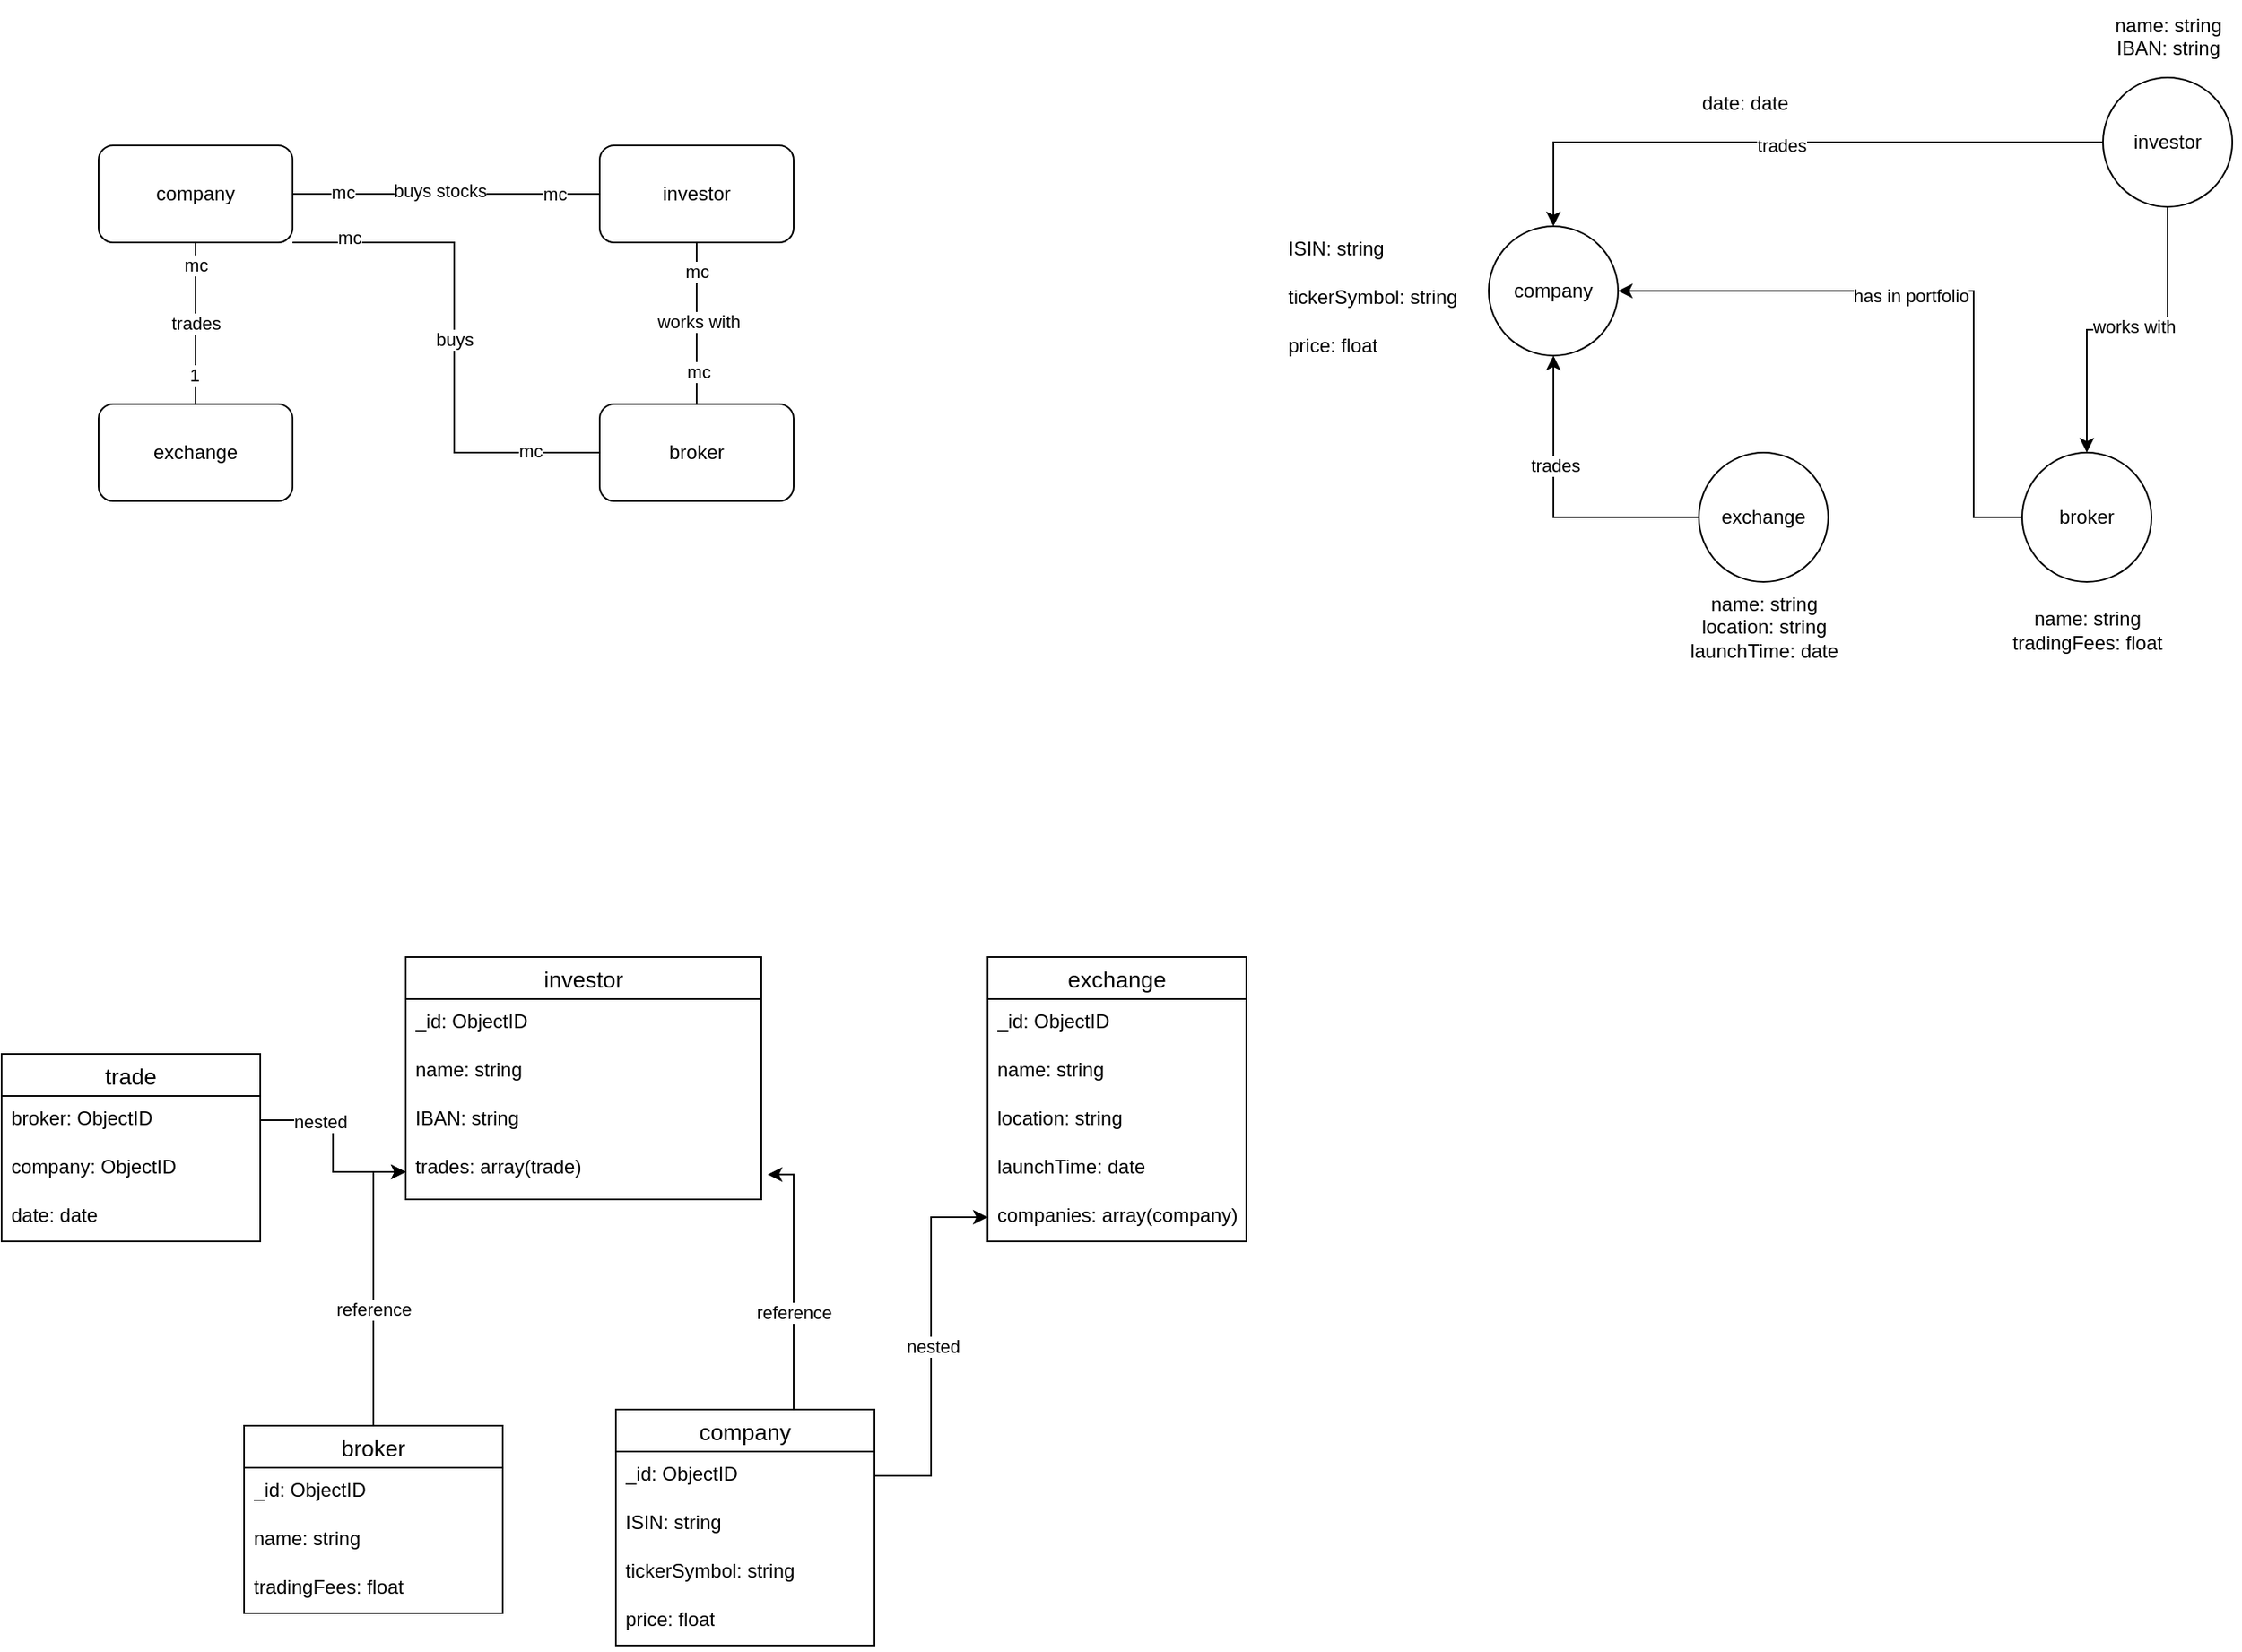 <mxfile version="26.0.16">
  <diagram name="Seite-1" id="NoV4sW8veh3W-GaUIUBb">
    <mxGraphModel dx="1169" dy="591" grid="1" gridSize="10" guides="1" tooltips="1" connect="1" arrows="1" fold="1" page="1" pageScale="1" pageWidth="1654" pageHeight="2336" math="0" shadow="0">
      <root>
        <mxCell id="0" />
        <mxCell id="1" parent="0" />
        <mxCell id="EbQppHJnxH2wrH8SAbwZ-5" style="edgeStyle=orthogonalEdgeStyle;rounded=0;orthogonalLoop=1;jettySize=auto;html=1;entryX=0;entryY=0.5;entryDx=0;entryDy=0;endArrow=none;startFill=0;" parent="1" source="EbQppHJnxH2wrH8SAbwZ-1" target="EbQppHJnxH2wrH8SAbwZ-2" edge="1">
          <mxGeometry relative="1" as="geometry" />
        </mxCell>
        <mxCell id="EbQppHJnxH2wrH8SAbwZ-6" value="mc" style="edgeLabel;html=1;align=center;verticalAlign=middle;resizable=0;points=[];" parent="EbQppHJnxH2wrH8SAbwZ-5" vertex="1" connectable="0">
          <mxGeometry x="-0.674" y="1" relative="1" as="geometry">
            <mxPoint as="offset" />
          </mxGeometry>
        </mxCell>
        <mxCell id="EbQppHJnxH2wrH8SAbwZ-7" value="mc" style="edgeLabel;html=1;align=center;verticalAlign=middle;resizable=0;points=[];" parent="EbQppHJnxH2wrH8SAbwZ-5" vertex="1" connectable="0">
          <mxGeometry x="0.701" relative="1" as="geometry">
            <mxPoint as="offset" />
          </mxGeometry>
        </mxCell>
        <mxCell id="EbQppHJnxH2wrH8SAbwZ-8" value="buys stocks" style="edgeLabel;html=1;align=center;verticalAlign=middle;resizable=0;points=[];" parent="EbQppHJnxH2wrH8SAbwZ-5" vertex="1" connectable="0">
          <mxGeometry x="-0.041" y="2" relative="1" as="geometry">
            <mxPoint as="offset" />
          </mxGeometry>
        </mxCell>
        <mxCell id="EbQppHJnxH2wrH8SAbwZ-10" style="edgeStyle=orthogonalEdgeStyle;rounded=0;orthogonalLoop=1;jettySize=auto;html=1;endArrow=none;startFill=0;" parent="1" source="EbQppHJnxH2wrH8SAbwZ-1" target="EbQppHJnxH2wrH8SAbwZ-3" edge="1">
          <mxGeometry relative="1" as="geometry" />
        </mxCell>
        <mxCell id="EbQppHJnxH2wrH8SAbwZ-11" value="mc" style="edgeLabel;html=1;align=center;verticalAlign=middle;resizable=0;points=[];" parent="EbQppHJnxH2wrH8SAbwZ-10" vertex="1" connectable="0">
          <mxGeometry x="-0.735" relative="1" as="geometry">
            <mxPoint as="offset" />
          </mxGeometry>
        </mxCell>
        <mxCell id="EbQppHJnxH2wrH8SAbwZ-12" value="1" style="edgeLabel;html=1;align=center;verticalAlign=middle;resizable=0;points=[];" parent="EbQppHJnxH2wrH8SAbwZ-10" vertex="1" connectable="0">
          <mxGeometry x="0.636" y="-1" relative="1" as="geometry">
            <mxPoint as="offset" />
          </mxGeometry>
        </mxCell>
        <mxCell id="EbQppHJnxH2wrH8SAbwZ-13" value="trades" style="edgeLabel;html=1;align=center;verticalAlign=middle;resizable=0;points=[];" parent="EbQppHJnxH2wrH8SAbwZ-10" vertex="1" connectable="0">
          <mxGeometry x="-0.002" relative="1" as="geometry">
            <mxPoint as="offset" />
          </mxGeometry>
        </mxCell>
        <mxCell id="EbQppHJnxH2wrH8SAbwZ-1" value="company" style="rounded=1;whiteSpace=wrap;html=1;" parent="1" vertex="1">
          <mxGeometry x="120" y="240" width="120" height="60" as="geometry" />
        </mxCell>
        <mxCell id="EbQppHJnxH2wrH8SAbwZ-14" style="edgeStyle=orthogonalEdgeStyle;rounded=0;orthogonalLoop=1;jettySize=auto;html=1;endArrow=none;startFill=0;" parent="1" source="EbQppHJnxH2wrH8SAbwZ-2" target="EbQppHJnxH2wrH8SAbwZ-4" edge="1">
          <mxGeometry relative="1" as="geometry" />
        </mxCell>
        <mxCell id="EbQppHJnxH2wrH8SAbwZ-15" value="mc" style="edgeLabel;html=1;align=center;verticalAlign=middle;resizable=0;points=[];" parent="EbQppHJnxH2wrH8SAbwZ-14" vertex="1" connectable="0">
          <mxGeometry x="-0.651" relative="1" as="geometry">
            <mxPoint as="offset" />
          </mxGeometry>
        </mxCell>
        <mxCell id="EbQppHJnxH2wrH8SAbwZ-16" value="mc" style="edgeLabel;html=1;align=center;verticalAlign=middle;resizable=0;points=[];" parent="EbQppHJnxH2wrH8SAbwZ-14" vertex="1" connectable="0">
          <mxGeometry x="0.596" y="1" relative="1" as="geometry">
            <mxPoint as="offset" />
          </mxGeometry>
        </mxCell>
        <mxCell id="EbQppHJnxH2wrH8SAbwZ-17" value="works with" style="edgeLabel;html=1;align=center;verticalAlign=middle;resizable=0;points=[];" parent="EbQppHJnxH2wrH8SAbwZ-14" vertex="1" connectable="0">
          <mxGeometry x="-0.033" y="1" relative="1" as="geometry">
            <mxPoint as="offset" />
          </mxGeometry>
        </mxCell>
        <mxCell id="EbQppHJnxH2wrH8SAbwZ-2" value="investor" style="rounded=1;whiteSpace=wrap;html=1;" parent="1" vertex="1">
          <mxGeometry x="430" y="240" width="120" height="60" as="geometry" />
        </mxCell>
        <mxCell id="EbQppHJnxH2wrH8SAbwZ-3" value="exchange" style="rounded=1;whiteSpace=wrap;html=1;" parent="1" vertex="1">
          <mxGeometry x="120" y="400" width="120" height="60" as="geometry" />
        </mxCell>
        <mxCell id="EbQppHJnxH2wrH8SAbwZ-18" style="edgeStyle=orthogonalEdgeStyle;rounded=0;orthogonalLoop=1;jettySize=auto;html=1;entryX=1;entryY=1;entryDx=0;entryDy=0;endArrow=none;startFill=0;" parent="1" source="EbQppHJnxH2wrH8SAbwZ-4" target="EbQppHJnxH2wrH8SAbwZ-1" edge="1">
          <mxGeometry relative="1" as="geometry">
            <Array as="points">
              <mxPoint x="340" y="430" />
              <mxPoint x="340" y="300" />
            </Array>
          </mxGeometry>
        </mxCell>
        <mxCell id="EbQppHJnxH2wrH8SAbwZ-19" value="mc" style="edgeLabel;html=1;align=center;verticalAlign=middle;resizable=0;points=[];" parent="EbQppHJnxH2wrH8SAbwZ-18" vertex="1" connectable="0">
          <mxGeometry x="0.783" y="-3" relative="1" as="geometry">
            <mxPoint as="offset" />
          </mxGeometry>
        </mxCell>
        <mxCell id="EbQppHJnxH2wrH8SAbwZ-20" value="mc" style="edgeLabel;html=1;align=center;verticalAlign=middle;resizable=0;points=[];" parent="EbQppHJnxH2wrH8SAbwZ-18" vertex="1" connectable="0">
          <mxGeometry x="-0.729" y="-1" relative="1" as="geometry">
            <mxPoint as="offset" />
          </mxGeometry>
        </mxCell>
        <mxCell id="EbQppHJnxH2wrH8SAbwZ-21" value="buys" style="edgeLabel;html=1;align=center;verticalAlign=middle;resizable=0;points=[];" parent="EbQppHJnxH2wrH8SAbwZ-18" vertex="1" connectable="0">
          <mxGeometry x="0.0" relative="1" as="geometry">
            <mxPoint as="offset" />
          </mxGeometry>
        </mxCell>
        <mxCell id="EbQppHJnxH2wrH8SAbwZ-4" value="broker" style="rounded=1;whiteSpace=wrap;html=1;" parent="1" vertex="1">
          <mxGeometry x="430" y="400" width="120" height="60" as="geometry" />
        </mxCell>
        <mxCell id="EbQppHJnxH2wrH8SAbwZ-24" value="investor" style="swimlane;fontStyle=0;childLayout=stackLayout;horizontal=1;startSize=26;horizontalStack=0;resizeParent=1;resizeParentMax=0;resizeLast=0;collapsible=1;marginBottom=0;align=center;fontSize=14;" parent="1" vertex="1">
          <mxGeometry x="310" y="742" width="220" height="150" as="geometry" />
        </mxCell>
        <mxCell id="EbQppHJnxH2wrH8SAbwZ-25" value="_id: ObjectID" style="text;strokeColor=none;fillColor=none;spacingLeft=4;spacingRight=4;overflow=hidden;rotatable=0;points=[[0,0.5],[1,0.5]];portConstraint=eastwest;fontSize=12;whiteSpace=wrap;html=1;" parent="EbQppHJnxH2wrH8SAbwZ-24" vertex="1">
          <mxGeometry y="26" width="220" height="30" as="geometry" />
        </mxCell>
        <mxCell id="EbQppHJnxH2wrH8SAbwZ-26" value="name: string" style="text;strokeColor=none;fillColor=none;spacingLeft=4;spacingRight=4;overflow=hidden;rotatable=0;points=[[0,0.5],[1,0.5]];portConstraint=eastwest;fontSize=12;whiteSpace=wrap;html=1;" parent="EbQppHJnxH2wrH8SAbwZ-24" vertex="1">
          <mxGeometry y="56" width="220" height="30" as="geometry" />
        </mxCell>
        <mxCell id="EbQppHJnxH2wrH8SAbwZ-27" value="IBAN: string" style="text;strokeColor=none;fillColor=none;spacingLeft=4;spacingRight=4;overflow=hidden;rotatable=0;points=[[0,0.5],[1,0.5]];portConstraint=eastwest;fontSize=12;whiteSpace=wrap;html=1;" parent="EbQppHJnxH2wrH8SAbwZ-24" vertex="1">
          <mxGeometry y="86" width="220" height="30" as="geometry" />
        </mxCell>
        <mxCell id="EbQppHJnxH2wrH8SAbwZ-37" value="trades: array(trade)" style="text;strokeColor=none;fillColor=none;spacingLeft=4;spacingRight=4;overflow=hidden;rotatable=0;points=[[0,0.5],[1,0.5]];portConstraint=eastwest;fontSize=12;whiteSpace=wrap;html=1;" parent="EbQppHJnxH2wrH8SAbwZ-24" vertex="1">
          <mxGeometry y="116" width="220" height="34" as="geometry" />
        </mxCell>
        <mxCell id="EbQppHJnxH2wrH8SAbwZ-47" style="edgeStyle=orthogonalEdgeStyle;rounded=0;orthogonalLoop=1;jettySize=auto;html=1;entryX=0;entryY=0.5;entryDx=0;entryDy=0;" parent="1" source="EbQppHJnxH2wrH8SAbwZ-28" target="EbQppHJnxH2wrH8SAbwZ-37" edge="1">
          <mxGeometry relative="1" as="geometry" />
        </mxCell>
        <mxCell id="EbQppHJnxH2wrH8SAbwZ-51" value="reference" style="edgeLabel;html=1;align=center;verticalAlign=middle;resizable=0;points=[];" parent="EbQppHJnxH2wrH8SAbwZ-47" vertex="1" connectable="0">
          <mxGeometry x="-0.188" relative="1" as="geometry">
            <mxPoint as="offset" />
          </mxGeometry>
        </mxCell>
        <mxCell id="EbQppHJnxH2wrH8SAbwZ-28" value="broker" style="swimlane;fontStyle=0;childLayout=stackLayout;horizontal=1;startSize=26;horizontalStack=0;resizeParent=1;resizeParentMax=0;resizeLast=0;collapsible=1;marginBottom=0;align=center;fontSize=14;" parent="1" vertex="1">
          <mxGeometry x="210" y="1032" width="160" height="116" as="geometry" />
        </mxCell>
        <mxCell id="EbQppHJnxH2wrH8SAbwZ-29" value="_id: ObjectID" style="text;strokeColor=none;fillColor=none;spacingLeft=4;spacingRight=4;overflow=hidden;rotatable=0;points=[[0,0.5],[1,0.5]];portConstraint=eastwest;fontSize=12;whiteSpace=wrap;html=1;" parent="EbQppHJnxH2wrH8SAbwZ-28" vertex="1">
          <mxGeometry y="26" width="160" height="30" as="geometry" />
        </mxCell>
        <mxCell id="EbQppHJnxH2wrH8SAbwZ-30" value="name: string" style="text;strokeColor=none;fillColor=none;spacingLeft=4;spacingRight=4;overflow=hidden;rotatable=0;points=[[0,0.5],[1,0.5]];portConstraint=eastwest;fontSize=12;whiteSpace=wrap;html=1;" parent="EbQppHJnxH2wrH8SAbwZ-28" vertex="1">
          <mxGeometry y="56" width="160" height="30" as="geometry" />
        </mxCell>
        <mxCell id="EbQppHJnxH2wrH8SAbwZ-31" value="tradingFees: float" style="text;strokeColor=none;fillColor=none;spacingLeft=4;spacingRight=4;overflow=hidden;rotatable=0;points=[[0,0.5],[1,0.5]];portConstraint=eastwest;fontSize=12;whiteSpace=wrap;html=1;" parent="EbQppHJnxH2wrH8SAbwZ-28" vertex="1">
          <mxGeometry y="86" width="160" height="30" as="geometry" />
        </mxCell>
        <mxCell id="EbQppHJnxH2wrH8SAbwZ-32" value="company" style="swimlane;fontStyle=0;childLayout=stackLayout;horizontal=1;startSize=26;horizontalStack=0;resizeParent=1;resizeParentMax=0;resizeLast=0;collapsible=1;marginBottom=0;align=center;fontSize=14;" parent="1" vertex="1">
          <mxGeometry x="440" y="1022" width="160" height="146" as="geometry" />
        </mxCell>
        <mxCell id="EbQppHJnxH2wrH8SAbwZ-33" value="_id: ObjectID" style="text;strokeColor=none;fillColor=none;spacingLeft=4;spacingRight=4;overflow=hidden;rotatable=0;points=[[0,0.5],[1,0.5]];portConstraint=eastwest;fontSize=12;whiteSpace=wrap;html=1;" parent="EbQppHJnxH2wrH8SAbwZ-32" vertex="1">
          <mxGeometry y="26" width="160" height="30" as="geometry" />
        </mxCell>
        <mxCell id="EbQppHJnxH2wrH8SAbwZ-34" value="ISIN: string" style="text;strokeColor=none;fillColor=none;spacingLeft=4;spacingRight=4;overflow=hidden;rotatable=0;points=[[0,0.5],[1,0.5]];portConstraint=eastwest;fontSize=12;whiteSpace=wrap;html=1;" parent="EbQppHJnxH2wrH8SAbwZ-32" vertex="1">
          <mxGeometry y="56" width="160" height="30" as="geometry" />
        </mxCell>
        <mxCell id="EbQppHJnxH2wrH8SAbwZ-35" value="tickerSymbol: string" style="text;strokeColor=none;fillColor=none;spacingLeft=4;spacingRight=4;overflow=hidden;rotatable=0;points=[[0,0.5],[1,0.5]];portConstraint=eastwest;fontSize=12;whiteSpace=wrap;html=1;" parent="EbQppHJnxH2wrH8SAbwZ-32" vertex="1">
          <mxGeometry y="86" width="160" height="30" as="geometry" />
        </mxCell>
        <mxCell id="EbQppHJnxH2wrH8SAbwZ-36" value="price: float" style="text;strokeColor=none;fillColor=none;spacingLeft=4;spacingRight=4;overflow=hidden;rotatable=0;points=[[0,0.5],[1,0.5]];portConstraint=eastwest;fontSize=12;whiteSpace=wrap;html=1;" parent="EbQppHJnxH2wrH8SAbwZ-32" vertex="1">
          <mxGeometry y="116" width="160" height="30" as="geometry" />
        </mxCell>
        <mxCell id="EbQppHJnxH2wrH8SAbwZ-39" value="exchange" style="swimlane;fontStyle=0;childLayout=stackLayout;horizontal=1;startSize=26;horizontalStack=0;resizeParent=1;resizeParentMax=0;resizeLast=0;collapsible=1;marginBottom=0;align=center;fontSize=14;" parent="1" vertex="1">
          <mxGeometry x="670" y="742" width="160" height="176" as="geometry" />
        </mxCell>
        <mxCell id="EbQppHJnxH2wrH8SAbwZ-40" value="_id: ObjectID" style="text;strokeColor=none;fillColor=none;spacingLeft=4;spacingRight=4;overflow=hidden;rotatable=0;points=[[0,0.5],[1,0.5]];portConstraint=eastwest;fontSize=12;whiteSpace=wrap;html=1;" parent="EbQppHJnxH2wrH8SAbwZ-39" vertex="1">
          <mxGeometry y="26" width="160" height="30" as="geometry" />
        </mxCell>
        <mxCell id="EbQppHJnxH2wrH8SAbwZ-41" value="name: string" style="text;strokeColor=none;fillColor=none;spacingLeft=4;spacingRight=4;overflow=hidden;rotatable=0;points=[[0,0.5],[1,0.5]];portConstraint=eastwest;fontSize=12;whiteSpace=wrap;html=1;" parent="EbQppHJnxH2wrH8SAbwZ-39" vertex="1">
          <mxGeometry y="56" width="160" height="30" as="geometry" />
        </mxCell>
        <mxCell id="EbQppHJnxH2wrH8SAbwZ-42" value="location: string" style="text;strokeColor=none;fillColor=none;spacingLeft=4;spacingRight=4;overflow=hidden;rotatable=0;points=[[0,0.5],[1,0.5]];portConstraint=eastwest;fontSize=12;whiteSpace=wrap;html=1;" parent="EbQppHJnxH2wrH8SAbwZ-39" vertex="1">
          <mxGeometry y="86" width="160" height="30" as="geometry" />
        </mxCell>
        <mxCell id="EbQppHJnxH2wrH8SAbwZ-57" value="launchTime: date" style="text;strokeColor=none;fillColor=none;spacingLeft=4;spacingRight=4;overflow=hidden;rotatable=0;points=[[0,0.5],[1,0.5]];portConstraint=eastwest;fontSize=12;whiteSpace=wrap;html=1;" parent="EbQppHJnxH2wrH8SAbwZ-39" vertex="1">
          <mxGeometry y="116" width="160" height="30" as="geometry" />
        </mxCell>
        <mxCell id="EbQppHJnxH2wrH8SAbwZ-58" value="companies: array(company)" style="text;strokeColor=none;fillColor=none;spacingLeft=4;spacingRight=4;overflow=hidden;rotatable=0;points=[[0,0.5],[1,0.5]];portConstraint=eastwest;fontSize=12;whiteSpace=wrap;html=1;" parent="EbQppHJnxH2wrH8SAbwZ-39" vertex="1">
          <mxGeometry y="146" width="160" height="30" as="geometry" />
        </mxCell>
        <mxCell id="EbQppHJnxH2wrH8SAbwZ-55" style="edgeStyle=orthogonalEdgeStyle;rounded=0;orthogonalLoop=1;jettySize=auto;html=1;entryX=1.018;entryY=0.546;entryDx=0;entryDy=0;entryPerimeter=0;" parent="1" source="EbQppHJnxH2wrH8SAbwZ-32" target="EbQppHJnxH2wrH8SAbwZ-37" edge="1">
          <mxGeometry relative="1" as="geometry">
            <Array as="points">
              <mxPoint x="550" y="877" />
            </Array>
          </mxGeometry>
        </mxCell>
        <mxCell id="EbQppHJnxH2wrH8SAbwZ-56" value="reference" style="edgeLabel;html=1;align=center;verticalAlign=middle;resizable=0;points=[];" parent="EbQppHJnxH2wrH8SAbwZ-55" vertex="1" connectable="0">
          <mxGeometry x="-0.256" relative="1" as="geometry">
            <mxPoint as="offset" />
          </mxGeometry>
        </mxCell>
        <mxCell id="EbQppHJnxH2wrH8SAbwZ-60" style="edgeStyle=orthogonalEdgeStyle;rounded=0;orthogonalLoop=1;jettySize=auto;html=1;entryX=0;entryY=0.5;entryDx=0;entryDy=0;" parent="1" source="EbQppHJnxH2wrH8SAbwZ-33" target="EbQppHJnxH2wrH8SAbwZ-58" edge="1">
          <mxGeometry relative="1" as="geometry" />
        </mxCell>
        <mxCell id="EbQppHJnxH2wrH8SAbwZ-61" value="nested" style="edgeLabel;html=1;align=center;verticalAlign=middle;resizable=0;points=[];" parent="EbQppHJnxH2wrH8SAbwZ-60" vertex="1" connectable="0">
          <mxGeometry x="0.005" y="-1" relative="1" as="geometry">
            <mxPoint as="offset" />
          </mxGeometry>
        </mxCell>
        <mxCell id="dvz_R0P2DsuUB5qaMIKH-24" style="edgeStyle=orthogonalEdgeStyle;rounded=0;orthogonalLoop=1;jettySize=auto;html=1;entryX=0.5;entryY=1;entryDx=0;entryDy=0;" edge="1" parent="1" source="dvz_R0P2DsuUB5qaMIKH-1" target="dvz_R0P2DsuUB5qaMIKH-11">
          <mxGeometry relative="1" as="geometry" />
        </mxCell>
        <mxCell id="dvz_R0P2DsuUB5qaMIKH-25" value="trades" style="edgeLabel;html=1;align=center;verticalAlign=middle;resizable=0;points=[];" vertex="1" connectable="0" parent="dvz_R0P2DsuUB5qaMIKH-24">
          <mxGeometry x="0.283" y="-1" relative="1" as="geometry">
            <mxPoint as="offset" />
          </mxGeometry>
        </mxCell>
        <mxCell id="dvz_R0P2DsuUB5qaMIKH-1" value="exchange" style="ellipse;whiteSpace=wrap;html=1;aspect=fixed;" vertex="1" parent="1">
          <mxGeometry x="1110" y="430" width="80" height="80" as="geometry" />
        </mxCell>
        <mxCell id="dvz_R0P2DsuUB5qaMIKH-7" style="edgeStyle=orthogonalEdgeStyle;rounded=0;orthogonalLoop=1;jettySize=auto;html=1;" edge="1" parent="1" source="dvz_R0P2DsuUB5qaMIKH-2" target="dvz_R0P2DsuUB5qaMIKH-3">
          <mxGeometry relative="1" as="geometry" />
        </mxCell>
        <mxCell id="dvz_R0P2DsuUB5qaMIKH-8" value="works with" style="edgeLabel;html=1;align=center;verticalAlign=middle;resizable=0;points=[];" vertex="1" connectable="0" parent="dvz_R0P2DsuUB5qaMIKH-7">
          <mxGeometry x="-0.033" y="-2" relative="1" as="geometry">
            <mxPoint as="offset" />
          </mxGeometry>
        </mxCell>
        <mxCell id="dvz_R0P2DsuUB5qaMIKH-31" style="edgeStyle=orthogonalEdgeStyle;rounded=0;orthogonalLoop=1;jettySize=auto;html=1;entryX=0.5;entryY=0;entryDx=0;entryDy=0;" edge="1" parent="1" source="dvz_R0P2DsuUB5qaMIKH-2" target="dvz_R0P2DsuUB5qaMIKH-11">
          <mxGeometry relative="1" as="geometry" />
        </mxCell>
        <mxCell id="dvz_R0P2DsuUB5qaMIKH-32" value="trades" style="edgeLabel;html=1;align=center;verticalAlign=middle;resizable=0;points=[];" vertex="1" connectable="0" parent="dvz_R0P2DsuUB5qaMIKH-31">
          <mxGeometry x="0.016" y="2" relative="1" as="geometry">
            <mxPoint as="offset" />
          </mxGeometry>
        </mxCell>
        <mxCell id="dvz_R0P2DsuUB5qaMIKH-2" value="investor" style="ellipse;whiteSpace=wrap;html=1;aspect=fixed;" vertex="1" parent="1">
          <mxGeometry x="1360" y="198" width="80" height="80" as="geometry" />
        </mxCell>
        <mxCell id="dvz_R0P2DsuUB5qaMIKH-27" style="edgeStyle=orthogonalEdgeStyle;rounded=0;orthogonalLoop=1;jettySize=auto;html=1;" edge="1" parent="1" source="dvz_R0P2DsuUB5qaMIKH-3" target="dvz_R0P2DsuUB5qaMIKH-11">
          <mxGeometry relative="1" as="geometry">
            <Array as="points">
              <mxPoint x="1280" y="470" />
              <mxPoint x="1280" y="330" />
            </Array>
          </mxGeometry>
        </mxCell>
        <mxCell id="dvz_R0P2DsuUB5qaMIKH-28" value="has in portfolio" style="edgeLabel;html=1;align=center;verticalAlign=middle;resizable=0;points=[];" vertex="1" connectable="0" parent="dvz_R0P2DsuUB5qaMIKH-27">
          <mxGeometry x="0.075" y="3" relative="1" as="geometry">
            <mxPoint as="offset" />
          </mxGeometry>
        </mxCell>
        <mxCell id="dvz_R0P2DsuUB5qaMIKH-3" value="broker" style="ellipse;whiteSpace=wrap;html=1;aspect=fixed;" vertex="1" parent="1">
          <mxGeometry x="1310" y="430" width="80" height="80" as="geometry" />
        </mxCell>
        <mxCell id="dvz_R0P2DsuUB5qaMIKH-4" value="name: string&lt;div&gt;IBAN: string&lt;/div&gt;&lt;div&gt;&lt;br&gt;&lt;/div&gt;" style="text;html=1;align=center;verticalAlign=middle;resizable=0;points=[];autosize=1;strokeColor=none;fillColor=none;" vertex="1" parent="1">
          <mxGeometry x="1355" y="150" width="90" height="60" as="geometry" />
        </mxCell>
        <mxCell id="dvz_R0P2DsuUB5qaMIKH-5" value="name: string&lt;div&gt;location: string&lt;/div&gt;&lt;div&gt;launchTime: date&lt;/div&gt;&lt;div&gt;&lt;br&gt;&lt;/div&gt;" style="text;html=1;align=center;verticalAlign=middle;resizable=0;points=[];autosize=1;strokeColor=none;fillColor=none;" vertex="1" parent="1">
          <mxGeometry x="1090" y="510" width="120" height="70" as="geometry" />
        </mxCell>
        <mxCell id="dvz_R0P2DsuUB5qaMIKH-6" value="name: string&lt;div&gt;tradingFees: float&lt;/div&gt;" style="text;html=1;align=center;verticalAlign=middle;resizable=0;points=[];autosize=1;strokeColor=none;fillColor=none;" vertex="1" parent="1">
          <mxGeometry x="1290" y="520" width="120" height="40" as="geometry" />
        </mxCell>
        <mxCell id="dvz_R0P2DsuUB5qaMIKH-11" value="company" style="ellipse;whiteSpace=wrap;html=1;aspect=fixed;" vertex="1" parent="1">
          <mxGeometry x="980" y="290" width="80" height="80" as="geometry" />
        </mxCell>
        <mxCell id="dvz_R0P2DsuUB5qaMIKH-14" value="trade" style="swimlane;fontStyle=0;childLayout=stackLayout;horizontal=1;startSize=26;horizontalStack=0;resizeParent=1;resizeParentMax=0;resizeLast=0;collapsible=1;marginBottom=0;align=center;fontSize=14;" vertex="1" parent="1">
          <mxGeometry x="60" y="802" width="160" height="116" as="geometry" />
        </mxCell>
        <mxCell id="dvz_R0P2DsuUB5qaMIKH-15" value="broker: ObjectID" style="text;strokeColor=none;fillColor=none;spacingLeft=4;spacingRight=4;overflow=hidden;rotatable=0;points=[[0,0.5],[1,0.5]];portConstraint=eastwest;fontSize=12;whiteSpace=wrap;html=1;" vertex="1" parent="dvz_R0P2DsuUB5qaMIKH-14">
          <mxGeometry y="26" width="160" height="30" as="geometry" />
        </mxCell>
        <mxCell id="dvz_R0P2DsuUB5qaMIKH-16" value="company: ObjectID" style="text;strokeColor=none;fillColor=none;spacingLeft=4;spacingRight=4;overflow=hidden;rotatable=0;points=[[0,0.5],[1,0.5]];portConstraint=eastwest;fontSize=12;whiteSpace=wrap;html=1;" vertex="1" parent="dvz_R0P2DsuUB5qaMIKH-14">
          <mxGeometry y="56" width="160" height="30" as="geometry" />
        </mxCell>
        <mxCell id="dvz_R0P2DsuUB5qaMIKH-17" value="date: date" style="text;strokeColor=none;fillColor=none;spacingLeft=4;spacingRight=4;overflow=hidden;rotatable=0;points=[[0,0.5],[1,0.5]];portConstraint=eastwest;fontSize=12;whiteSpace=wrap;html=1;" vertex="1" parent="dvz_R0P2DsuUB5qaMIKH-14">
          <mxGeometry y="86" width="160" height="30" as="geometry" />
        </mxCell>
        <mxCell id="dvz_R0P2DsuUB5qaMIKH-18" style="edgeStyle=orthogonalEdgeStyle;rounded=0;orthogonalLoop=1;jettySize=auto;html=1;entryX=0;entryY=0.5;entryDx=0;entryDy=0;" edge="1" parent="1" source="dvz_R0P2DsuUB5qaMIKH-15" target="EbQppHJnxH2wrH8SAbwZ-37">
          <mxGeometry relative="1" as="geometry" />
        </mxCell>
        <mxCell id="dvz_R0P2DsuUB5qaMIKH-19" value="nested" style="edgeLabel;html=1;align=center;verticalAlign=middle;resizable=0;points=[];" vertex="1" connectable="0" parent="dvz_R0P2DsuUB5qaMIKH-18">
          <mxGeometry x="-0.402" y="-1" relative="1" as="geometry">
            <mxPoint as="offset" />
          </mxGeometry>
        </mxCell>
        <mxCell id="dvz_R0P2DsuUB5qaMIKH-23" value="date: date" style="text;whiteSpace=wrap;html=1;" vertex="1" parent="1">
          <mxGeometry x="1110" y="200" width="140" height="40" as="geometry" />
        </mxCell>
        <mxCell id="dvz_R0P2DsuUB5qaMIKH-33" value="ISIN: string" style="text;strokeColor=none;fillColor=none;spacingLeft=4;spacingRight=4;overflow=hidden;rotatable=0;points=[[0,0.5],[1,0.5]];portConstraint=eastwest;fontSize=12;whiteSpace=wrap;html=1;" vertex="1" parent="1">
          <mxGeometry x="850" y="290" width="160" height="30" as="geometry" />
        </mxCell>
        <mxCell id="dvz_R0P2DsuUB5qaMIKH-34" value="tickerSymbol: string" style="text;strokeColor=none;fillColor=none;spacingLeft=4;spacingRight=4;overflow=hidden;rotatable=0;points=[[0,0.5],[1,0.5]];portConstraint=eastwest;fontSize=12;whiteSpace=wrap;html=1;" vertex="1" parent="1">
          <mxGeometry x="850" y="320" width="160" height="30" as="geometry" />
        </mxCell>
        <mxCell id="dvz_R0P2DsuUB5qaMIKH-35" value="price: float" style="text;strokeColor=none;fillColor=none;spacingLeft=4;spacingRight=4;overflow=hidden;rotatable=0;points=[[0,0.5],[1,0.5]];portConstraint=eastwest;fontSize=12;whiteSpace=wrap;html=1;" vertex="1" parent="1">
          <mxGeometry x="850" y="350" width="160" height="30" as="geometry" />
        </mxCell>
      </root>
    </mxGraphModel>
  </diagram>
</mxfile>
